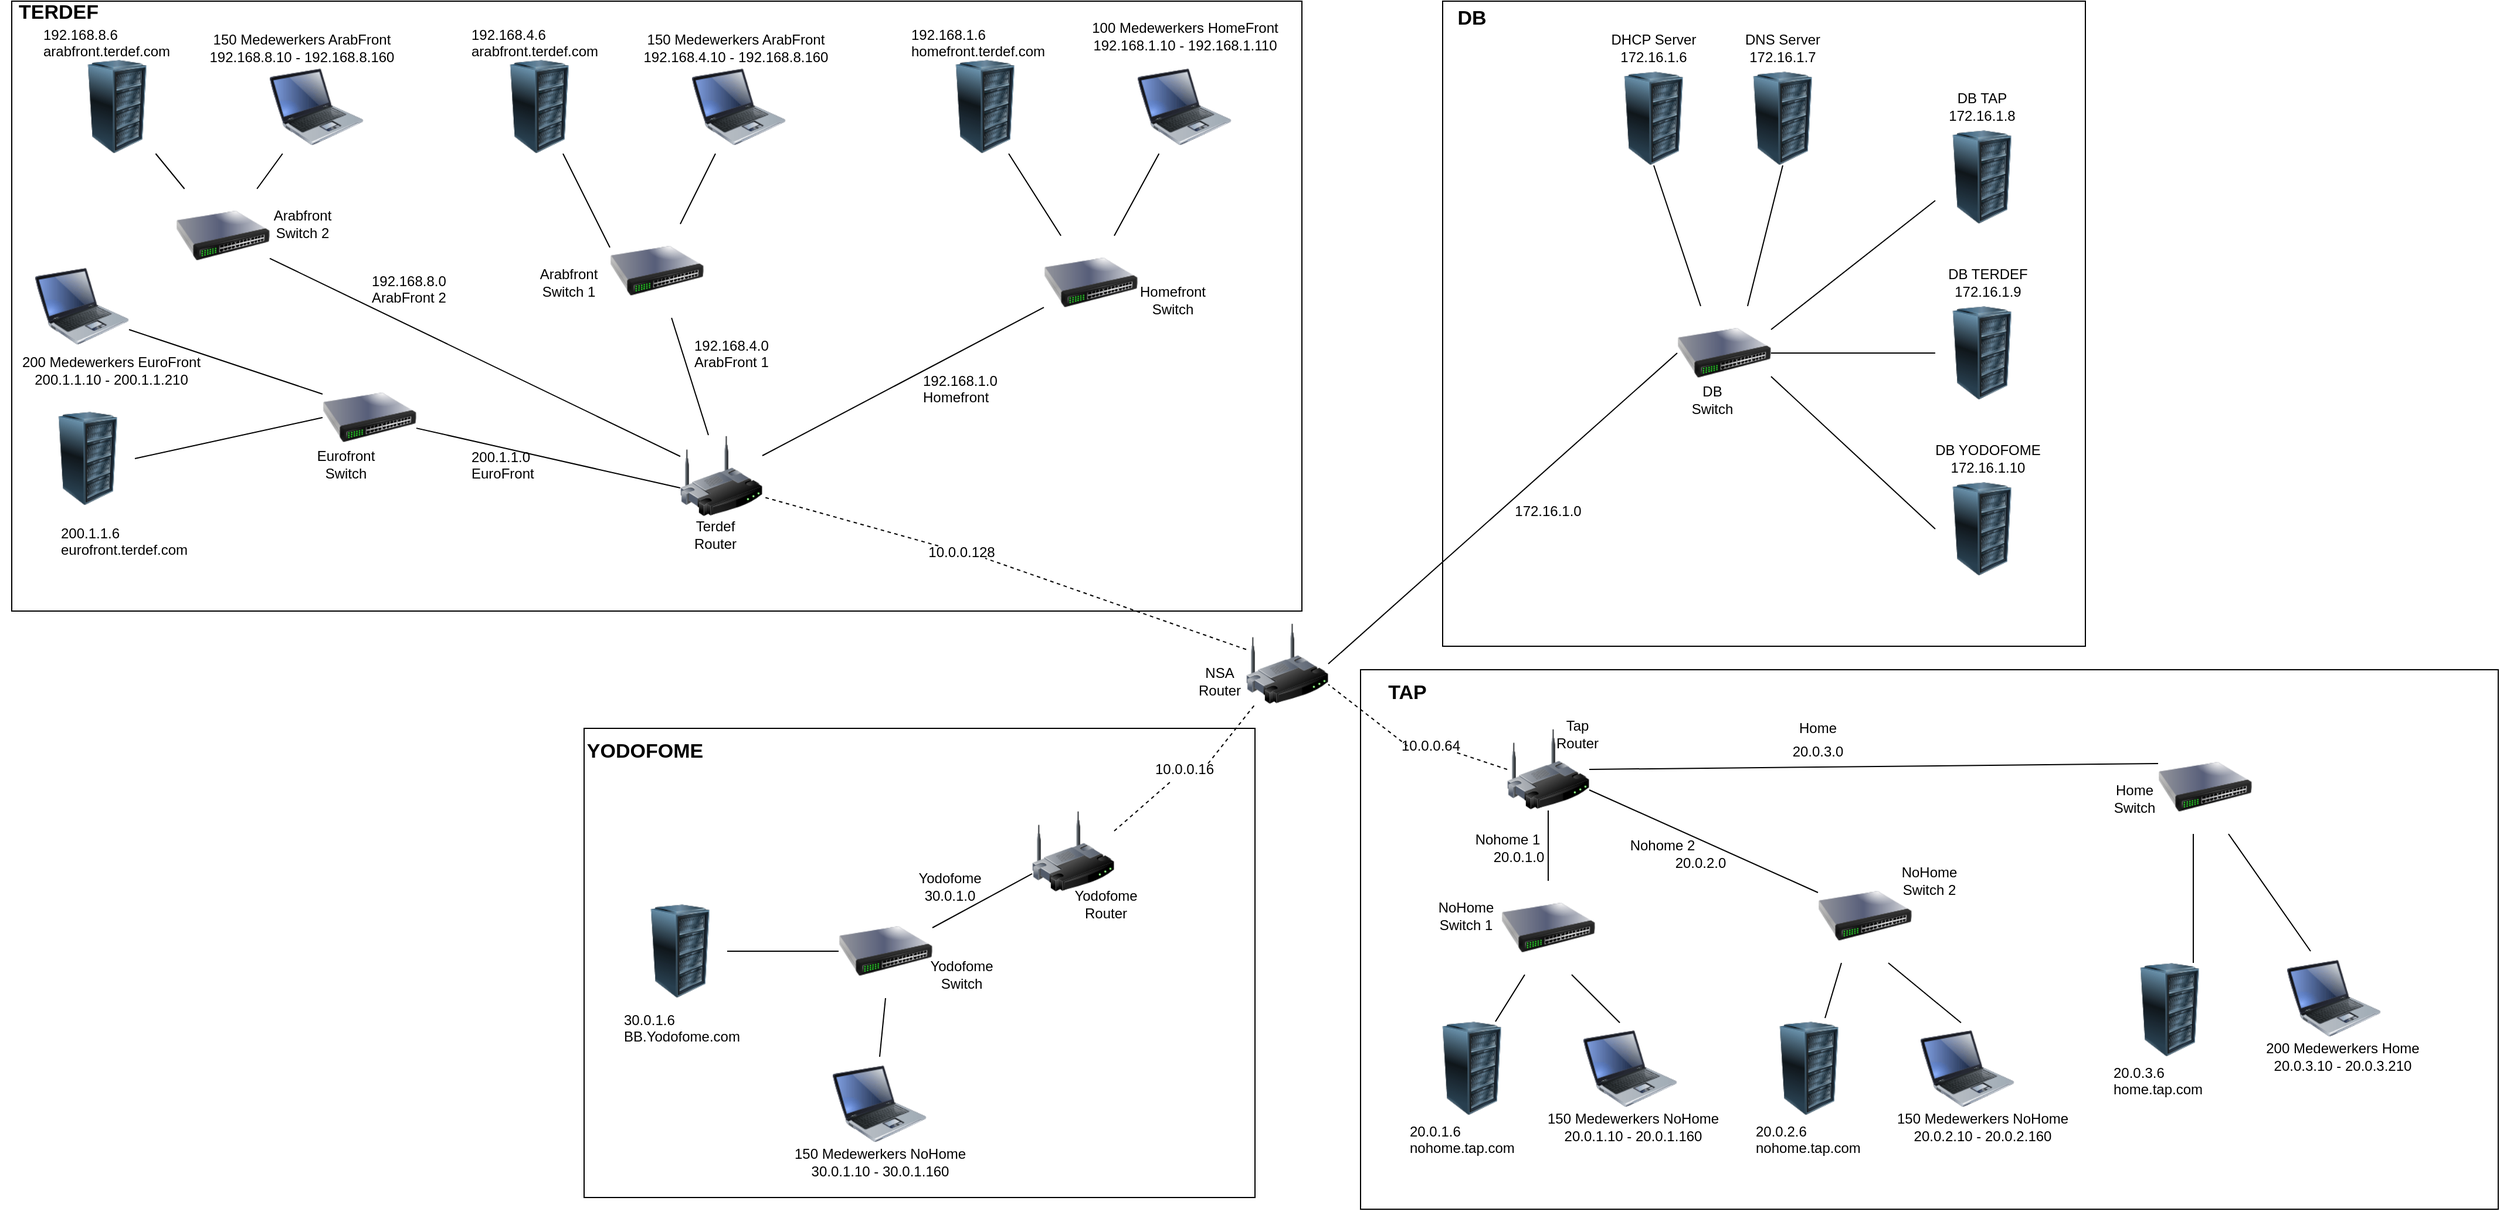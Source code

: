 <mxfile version="10.7.7" type="device"><diagram id="LRgPq97pPEjS-pDG76Bw" name="Page-1"><mxGraphModel dx="2034" dy="1107" grid="1" gridSize="10" guides="1" tooltips="1" connect="1" arrows="1" fold="1" page="1" pageScale="1" pageWidth="2336" pageHeight="1654" math="0" shadow="0"><root><mxCell id="0"/><mxCell id="1" parent="0"/><mxCell id="OCE3plP677jifyQxpbsI-122" value="" style="rounded=0;whiteSpace=wrap;html=1;" vertex="1" parent="1"><mxGeometry x="1230" y="20" width="548" height="550" as="geometry"/></mxCell><mxCell id="OCE3plP677jifyQxpbsI-121" value="" style="rounded=0;whiteSpace=wrap;html=1;" vertex="1" parent="1"><mxGeometry x="1160" y="590" width="970" height="460" as="geometry"/></mxCell><mxCell id="OCE3plP677jifyQxpbsI-120" value="" style="rounded=0;whiteSpace=wrap;html=1;" vertex="1" parent="1"><mxGeometry x="498" y="640" width="572" height="400" as="geometry"/></mxCell><mxCell id="OCE3plP677jifyQxpbsI-119" value="" style="rounded=0;whiteSpace=wrap;html=1;" vertex="1" parent="1"><mxGeometry x="10" y="20" width="1100" height="520" as="geometry"/></mxCell><mxCell id="OCE3plP677jifyQxpbsI-2" value="" style="image;html=1;labelBackgroundColor=#ffffff;image=img/lib/clip_art/networking/Wireless_Router_128x128.png" vertex="1" parent="1"><mxGeometry x="580" y="390" width="70" height="70" as="geometry"/></mxCell><mxCell id="OCE3plP677jifyQxpbsI-3" value="" style="image;html=1;labelBackgroundColor=#ffffff;image=img/lib/clip_art/computers/Server_Rack_128x128.png" vertex="1" parent="1"><mxGeometry x="60" y="70" width="80" height="80" as="geometry"/></mxCell><mxCell id="OCE3plP677jifyQxpbsI-4" value="" style="image;html=1;labelBackgroundColor=#ffffff;image=img/lib/clip_art/networking/Switch_128x128.png" vertex="1" parent="1"><mxGeometry x="150" y="180" width="80" height="80" as="geometry"/></mxCell><mxCell id="OCE3plP677jifyQxpbsI-5" value="" style="image;html=1;labelBackgroundColor=#ffffff;image=img/lib/clip_art/computers/Laptop_128x128.png" vertex="1" parent="1"><mxGeometry x="230" y="70" width="80" height="80" as="geometry"/></mxCell><mxCell id="OCE3plP677jifyQxpbsI-6" value="" style="image;html=1;labelBackgroundColor=#ffffff;image=img/lib/clip_art/computers/Server_Rack_128x128.png" vertex="1" parent="1"><mxGeometry x="420" y="70" width="80" height="80" as="geometry"/></mxCell><mxCell id="OCE3plP677jifyQxpbsI-7" value="" style="image;html=1;labelBackgroundColor=#ffffff;image=img/lib/clip_art/networking/Switch_128x128.png" vertex="1" parent="1"><mxGeometry x="520" y="210" width="80" height="80" as="geometry"/></mxCell><mxCell id="OCE3plP677jifyQxpbsI-8" value="" style="image;html=1;labelBackgroundColor=#ffffff;image=img/lib/clip_art/computers/Laptop_128x128.png" vertex="1" parent="1"><mxGeometry x="590" y="70" width="80" height="80" as="geometry"/></mxCell><mxCell id="OCE3plP677jifyQxpbsI-9" value="" style="image;html=1;labelBackgroundColor=#ffffff;image=img/lib/clip_art/computers/Server_Rack_128x128.png" vertex="1" parent="1"><mxGeometry x="800" y="70" width="80" height="80" as="geometry"/></mxCell><mxCell id="OCE3plP677jifyQxpbsI-10" value="" style="image;html=1;labelBackgroundColor=#ffffff;image=img/lib/clip_art/networking/Switch_128x128.png" vertex="1" parent="1"><mxGeometry x="890" y="220" width="80" height="80" as="geometry"/></mxCell><mxCell id="OCE3plP677jifyQxpbsI-11" value="" style="image;html=1;labelBackgroundColor=#ffffff;image=img/lib/clip_art/computers/Laptop_128x128.png" vertex="1" parent="1"><mxGeometry x="970" y="70" width="80" height="80" as="geometry"/></mxCell><mxCell id="OCE3plP677jifyQxpbsI-12" value="" style="image;html=1;labelBackgroundColor=#ffffff;image=img/lib/clip_art/computers/Server_Rack_128x128.png" vertex="1" parent="1"><mxGeometry x="35" y="370" width="80" height="80" as="geometry"/></mxCell><mxCell id="OCE3plP677jifyQxpbsI-13" value="" style="image;html=1;labelBackgroundColor=#ffffff;image=img/lib/clip_art/networking/Switch_128x128.png" vertex="1" parent="1"><mxGeometry x="275" y="335" width="80" height="80" as="geometry"/></mxCell><mxCell id="OCE3plP677jifyQxpbsI-14" value="" style="image;html=1;labelBackgroundColor=#ffffff;image=img/lib/clip_art/computers/Laptop_128x128.png" vertex="1" parent="1"><mxGeometry x="30" y="240" width="80" height="80" as="geometry"/></mxCell><mxCell id="OCE3plP677jifyQxpbsI-15" value="" style="image;html=1;labelBackgroundColor=#ffffff;image=img/lib/clip_art/networking/Wireless_Router_128x128.png" vertex="1" parent="1"><mxGeometry x="1062.5" y="550" width="70" height="70" as="geometry"/></mxCell><mxCell id="OCE3plP677jifyQxpbsI-16" value="" style="endArrow=none;html=1;entryX=0;entryY=0.643;entryDx=0;entryDy=0;entryPerimeter=0;" edge="1" parent="1" source="OCE3plP677jifyQxpbsI-13" target="OCE3plP677jifyQxpbsI-2"><mxGeometry width="50" height="50" relative="1" as="geometry"><mxPoint x="370" y="540" as="sourcePoint"/><mxPoint x="420" y="490" as="targetPoint"/></mxGeometry></mxCell><mxCell id="OCE3plP677jifyQxpbsI-17" value="" style="endArrow=none;html=1;entryX=0;entryY=0.5;entryDx=0;entryDy=0;exitX=1;exitY=0.5;exitDx=0;exitDy=0;" edge="1" parent="1" source="OCE3plP677jifyQxpbsI-12" target="OCE3plP677jifyQxpbsI-13"><mxGeometry width="50" height="50" relative="1" as="geometry"><mxPoint x="30" y="720" as="sourcePoint"/><mxPoint x="80" y="670" as="targetPoint"/></mxGeometry></mxCell><mxCell id="OCE3plP677jifyQxpbsI-18" value="" style="endArrow=none;html=1;entryX=0;entryY=0.25;entryDx=0;entryDy=0;exitX=1;exitY=0.75;exitDx=0;exitDy=0;" edge="1" parent="1" source="OCE3plP677jifyQxpbsI-14" target="OCE3plP677jifyQxpbsI-13"><mxGeometry width="50" height="50" relative="1" as="geometry"><mxPoint x="30" y="720" as="sourcePoint"/><mxPoint x="80" y="670" as="targetPoint"/></mxGeometry></mxCell><mxCell id="OCE3plP677jifyQxpbsI-19" value="" style="endArrow=none;html=1;" edge="1" parent="1" source="OCE3plP677jifyQxpbsI-2" target="OCE3plP677jifyQxpbsI-4"><mxGeometry width="50" height="50" relative="1" as="geometry"><mxPoint x="210" y="410" as="sourcePoint"/><mxPoint x="260" y="360" as="targetPoint"/></mxGeometry></mxCell><mxCell id="OCE3plP677jifyQxpbsI-21" value="" style="endArrow=none;html=1;" edge="1" parent="1" source="OCE3plP677jifyQxpbsI-2" target="OCE3plP677jifyQxpbsI-7"><mxGeometry width="50" height="50" relative="1" as="geometry"><mxPoint x="650" y="380" as="sourcePoint"/><mxPoint x="700" y="330" as="targetPoint"/></mxGeometry></mxCell><mxCell id="OCE3plP677jifyQxpbsI-22" value="" style="endArrow=none;html=1;exitX=1;exitY=0.25;exitDx=0;exitDy=0;" edge="1" parent="1" source="OCE3plP677jifyQxpbsI-2" target="OCE3plP677jifyQxpbsI-10"><mxGeometry width="50" height="50" relative="1" as="geometry"><mxPoint x="760" y="410" as="sourcePoint"/><mxPoint x="810" y="360" as="targetPoint"/></mxGeometry></mxCell><mxCell id="OCE3plP677jifyQxpbsI-23" value="" style="endArrow=none;html=1;" edge="1" parent="1" source="OCE3plP677jifyQxpbsI-4" target="OCE3plP677jifyQxpbsI-5"><mxGeometry width="50" height="50" relative="1" as="geometry"><mxPoint x="190" y="250" as="sourcePoint"/><mxPoint x="240" y="200" as="targetPoint"/></mxGeometry></mxCell><mxCell id="OCE3plP677jifyQxpbsI-24" value="" style="endArrow=none;html=1;" edge="1" parent="1" source="OCE3plP677jifyQxpbsI-4" target="OCE3plP677jifyQxpbsI-3"><mxGeometry width="50" height="50" relative="1" as="geometry"><mxPoint x="109.833" y="230" as="sourcePoint"/><mxPoint x="147.167" y="160" as="targetPoint"/></mxGeometry></mxCell><mxCell id="OCE3plP677jifyQxpbsI-25" value="" style="endArrow=none;html=1;entryX=0.75;entryY=1;entryDx=0;entryDy=0;exitX=0;exitY=0.25;exitDx=0;exitDy=0;" edge="1" parent="1" source="OCE3plP677jifyQxpbsI-7" target="OCE3plP677jifyQxpbsI-6"><mxGeometry width="50" height="50" relative="1" as="geometry"><mxPoint x="176" y="230" as="sourcePoint"/><mxPoint x="134" y="160" as="targetPoint"/></mxGeometry></mxCell><mxCell id="OCE3plP677jifyQxpbsI-26" value="" style="endArrow=none;html=1;" edge="1" parent="1" source="OCE3plP677jifyQxpbsI-7" target="OCE3plP677jifyQxpbsI-8"><mxGeometry width="50" height="50" relative="1" as="geometry"><mxPoint x="605" y="220" as="sourcePoint"/><mxPoint x="655" y="170" as="targetPoint"/></mxGeometry></mxCell><mxCell id="OCE3plP677jifyQxpbsI-27" value="" style="endArrow=none;html=1;entryX=0.75;entryY=1;entryDx=0;entryDy=0;" edge="1" parent="1" source="OCE3plP677jifyQxpbsI-10" target="OCE3plP677jifyQxpbsI-9"><mxGeometry width="50" height="50" relative="1" as="geometry"><mxPoint x="890" y="230" as="sourcePoint"/><mxPoint x="850" y="150" as="targetPoint"/></mxGeometry></mxCell><mxCell id="OCE3plP677jifyQxpbsI-28" value="" style="endArrow=none;html=1;exitX=0.75;exitY=0;exitDx=0;exitDy=0;" edge="1" parent="1" source="OCE3plP677jifyQxpbsI-10" target="OCE3plP677jifyQxpbsI-11"><mxGeometry width="50" height="50" relative="1" as="geometry"><mxPoint x="914.545" y="230" as="sourcePoint"/><mxPoint x="870" y="160" as="targetPoint"/></mxGeometry></mxCell><mxCell id="OCE3plP677jifyQxpbsI-29" value="" style="endArrow=none;dashed=1;html=1;entryX=1;entryY=0.75;entryDx=0;entryDy=0;" edge="1" parent="1" source="OCE3plP677jifyQxpbsI-73" target="OCE3plP677jifyQxpbsI-2"><mxGeometry width="50" height="50" relative="1" as="geometry"><mxPoint x="810" y="560" as="sourcePoint"/><mxPoint x="860" y="510" as="targetPoint"/></mxGeometry></mxCell><mxCell id="OCE3plP677jifyQxpbsI-30" value="" style="image;html=1;labelBackgroundColor=#ffffff;image=img/lib/clip_art/networking/Switch_128x128.png" vertex="1" parent="1"><mxGeometry x="1430" y="280" width="80" height="80" as="geometry"/></mxCell><mxCell id="OCE3plP677jifyQxpbsI-31" value="" style="image;html=1;labelBackgroundColor=#ffffff;image=img/lib/clip_art/computers/Server_Rack_128x128.png" vertex="1" parent="1"><mxGeometry x="1370" y="80" width="80" height="80" as="geometry"/></mxCell><mxCell id="OCE3plP677jifyQxpbsI-32" value="" style="image;html=1;labelBackgroundColor=#ffffff;image=img/lib/clip_art/computers/Server_Rack_128x128.png" vertex="1" parent="1"><mxGeometry x="1480" y="80" width="80" height="80" as="geometry"/></mxCell><mxCell id="OCE3plP677jifyQxpbsI-33" value="" style="image;html=1;labelBackgroundColor=#ffffff;image=img/lib/clip_art/computers/Server_Rack_128x128.png" vertex="1" parent="1"><mxGeometry x="1650" y="130" width="80" height="80" as="geometry"/></mxCell><mxCell id="OCE3plP677jifyQxpbsI-34" value="" style="image;html=1;labelBackgroundColor=#ffffff;image=img/lib/clip_art/computers/Server_Rack_128x128.png" vertex="1" parent="1"><mxGeometry x="1650" y="280" width="80" height="80" as="geometry"/></mxCell><mxCell id="OCE3plP677jifyQxpbsI-35" value="" style="image;html=1;labelBackgroundColor=#ffffff;image=img/lib/clip_art/computers/Server_Rack_128x128.png" vertex="1" parent="1"><mxGeometry x="1650" y="430" width="80" height="80" as="geometry"/></mxCell><mxCell id="OCE3plP677jifyQxpbsI-36" value="" style="image;html=1;labelBackgroundColor=#ffffff;image=img/lib/clip_art/networking/Wireless_Router_128x128.png" vertex="1" parent="1"><mxGeometry x="880" y="710" width="70" height="70" as="geometry"/></mxCell><mxCell id="OCE3plP677jifyQxpbsI-37" value="" style="image;html=1;labelBackgroundColor=#ffffff;image=img/lib/clip_art/networking/Wireless_Router_128x128.png" vertex="1" parent="1"><mxGeometry x="1285" y="640" width="70" height="70" as="geometry"/></mxCell><mxCell id="OCE3plP677jifyQxpbsI-38" value="" style="image;html=1;labelBackgroundColor=#ffffff;image=img/lib/clip_art/networking/Switch_128x128.png" vertex="1" parent="1"><mxGeometry x="1280" y="770" width="80" height="80" as="geometry"/></mxCell><mxCell id="OCE3plP677jifyQxpbsI-39" value="" style="image;html=1;labelBackgroundColor=#ffffff;image=img/lib/clip_art/networking/Switch_128x128.png" vertex="1" parent="1"><mxGeometry x="1550" y="760" width="80" height="80" as="geometry"/></mxCell><mxCell id="OCE3plP677jifyQxpbsI-40" value="" style="image;html=1;labelBackgroundColor=#ffffff;image=img/lib/clip_art/networking/Switch_128x128.png" vertex="1" parent="1"><mxGeometry x="1840" y="650" width="80" height="80" as="geometry"/></mxCell><mxCell id="OCE3plP677jifyQxpbsI-41" value="" style="image;html=1;labelBackgroundColor=#ffffff;image=img/lib/clip_art/computers/Server_Rack_128x128.png" vertex="1" parent="1"><mxGeometry x="1215" y="890" width="80" height="80" as="geometry"/></mxCell><mxCell id="OCE3plP677jifyQxpbsI-42" value="" style="image;html=1;labelBackgroundColor=#ffffff;image=img/lib/clip_art/computers/Laptop_128x128.png" vertex="1" parent="1"><mxGeometry x="1350" y="890" width="80" height="80" as="geometry"/></mxCell><mxCell id="OCE3plP677jifyQxpbsI-43" value="" style="image;html=1;labelBackgroundColor=#ffffff;image=img/lib/clip_art/computers/Server_Rack_128x128.png" vertex="1" parent="1"><mxGeometry x="1502.5" y="890" width="80" height="80" as="geometry"/></mxCell><mxCell id="OCE3plP677jifyQxpbsI-44" value="" style="image;html=1;labelBackgroundColor=#ffffff;image=img/lib/clip_art/computers/Laptop_128x128.png" vertex="1" parent="1"><mxGeometry x="1637.5" y="890" width="80" height="80" as="geometry"/></mxCell><mxCell id="OCE3plP677jifyQxpbsI-45" value="" style="image;html=1;labelBackgroundColor=#ffffff;image=img/lib/clip_art/computers/Server_Rack_128x128.png" vertex="1" parent="1"><mxGeometry x="1810" y="840" width="80" height="80" as="geometry"/></mxCell><mxCell id="OCE3plP677jifyQxpbsI-46" value="" style="image;html=1;labelBackgroundColor=#ffffff;image=img/lib/clip_art/computers/Laptop_128x128.png" vertex="1" parent="1"><mxGeometry x="1950" y="830" width="80" height="80" as="geometry"/></mxCell><mxCell id="OCE3plP677jifyQxpbsI-47" value="" style="image;html=1;labelBackgroundColor=#ffffff;image=img/lib/clip_art/networking/Switch_128x128.png" vertex="1" parent="1"><mxGeometry x="715" y="790" width="80" height="80" as="geometry"/></mxCell><mxCell id="OCE3plP677jifyQxpbsI-48" value="" style="image;html=1;labelBackgroundColor=#ffffff;image=img/lib/clip_art/computers/Server_Rack_128x128.png" vertex="1" parent="1"><mxGeometry x="540" y="790" width="80" height="80" as="geometry"/></mxCell><mxCell id="OCE3plP677jifyQxpbsI-49" value="" style="image;html=1;labelBackgroundColor=#ffffff;image=img/lib/clip_art/computers/Laptop_128x128.png" vertex="1" parent="1"><mxGeometry x="710" y="920" width="80" height="80" as="geometry"/></mxCell><mxCell id="OCE3plP677jifyQxpbsI-50" value="" style="endArrow=none;dashed=1;html=1;exitX=1;exitY=0.25;exitDx=0;exitDy=0;" edge="1" parent="1" source="OCE3plP677jifyQxpbsI-71" target="OCE3plP677jifyQxpbsI-15"><mxGeometry width="50" height="50" relative="1" as="geometry"><mxPoint x="980" y="730" as="sourcePoint"/><mxPoint x="1030" y="680" as="targetPoint"/></mxGeometry></mxCell><mxCell id="OCE3plP677jifyQxpbsI-51" value="" style="endArrow=none;dashed=1;html=1;entryX=1;entryY=0.75;entryDx=0;entryDy=0;exitX=0;exitY=0.5;exitDx=0;exitDy=0;" edge="1" parent="1" source="OCE3plP677jifyQxpbsI-75" target="OCE3plP677jifyQxpbsI-15"><mxGeometry width="50" height="50" relative="1" as="geometry"><mxPoint x="1180" y="660" as="sourcePoint"/><mxPoint x="1230" y="610" as="targetPoint"/></mxGeometry></mxCell><mxCell id="OCE3plP677jifyQxpbsI-52" value="" style="endArrow=none;html=1;entryX=0;entryY=0.5;entryDx=0;entryDy=0;exitX=1;exitY=0.5;exitDx=0;exitDy=0;" edge="1" parent="1" source="OCE3plP677jifyQxpbsI-15" target="OCE3plP677jifyQxpbsI-30"><mxGeometry width="50" height="50" relative="1" as="geometry"><mxPoint x="1200" y="550" as="sourcePoint"/><mxPoint x="1250" y="500" as="targetPoint"/></mxGeometry></mxCell><mxCell id="OCE3plP677jifyQxpbsI-53" value="" style="endArrow=none;html=1;entryX=0;entryY=0.5;entryDx=0;entryDy=0;exitX=1;exitY=0.5;exitDx=0;exitDy=0;" edge="1" parent="1" source="OCE3plP677jifyQxpbsI-48" target="OCE3plP677jifyQxpbsI-47"><mxGeometry width="50" height="50" relative="1" as="geometry"><mxPoint x="630" y="850" as="sourcePoint"/><mxPoint x="680" y="800" as="targetPoint"/></mxGeometry></mxCell><mxCell id="OCE3plP677jifyQxpbsI-54" value="" style="endArrow=none;html=1;entryX=0.5;entryY=1;entryDx=0;entryDy=0;exitX=0.5;exitY=0;exitDx=0;exitDy=0;" edge="1" parent="1" source="OCE3plP677jifyQxpbsI-49" target="OCE3plP677jifyQxpbsI-47"><mxGeometry width="50" height="50" relative="1" as="geometry"><mxPoint x="740" y="920" as="sourcePoint"/><mxPoint x="790" y="870" as="targetPoint"/></mxGeometry></mxCell><mxCell id="OCE3plP677jifyQxpbsI-55" value="" style="endArrow=none;html=1;exitX=1;exitY=0.25;exitDx=0;exitDy=0;" edge="1" parent="1" source="OCE3plP677jifyQxpbsI-47" target="OCE3plP677jifyQxpbsI-36"><mxGeometry width="50" height="50" relative="1" as="geometry"><mxPoint x="810" y="830" as="sourcePoint"/><mxPoint x="860" y="780" as="targetPoint"/></mxGeometry></mxCell><mxCell id="OCE3plP677jifyQxpbsI-56" value="" style="endArrow=none;html=1;entryX=0.5;entryY=1;entryDx=0;entryDy=0;" edge="1" parent="1" source="OCE3plP677jifyQxpbsI-38" target="OCE3plP677jifyQxpbsI-37"><mxGeometry width="50" height="50" relative="1" as="geometry"><mxPoint x="1340" y="780" as="sourcePoint"/><mxPoint x="1390" y="730" as="targetPoint"/></mxGeometry></mxCell><mxCell id="OCE3plP677jifyQxpbsI-57" value="" style="endArrow=none;html=1;entryX=0.25;entryY=1;entryDx=0;entryDy=0;exitX=0.75;exitY=0;exitDx=0;exitDy=0;" edge="1" parent="1" source="OCE3plP677jifyQxpbsI-41" target="OCE3plP677jifyQxpbsI-38"><mxGeometry width="50" height="50" relative="1" as="geometry"><mxPoint x="1210" y="880" as="sourcePoint"/><mxPoint x="1260" y="830" as="targetPoint"/></mxGeometry></mxCell><mxCell id="OCE3plP677jifyQxpbsI-58" value="" style="endArrow=none;html=1;entryX=0.75;entryY=1;entryDx=0;entryDy=0;exitX=0.388;exitY=0.013;exitDx=0;exitDy=0;exitPerimeter=0;" edge="1" parent="1" source="OCE3plP677jifyQxpbsI-42" target="OCE3plP677jifyQxpbsI-38"><mxGeometry width="50" height="50" relative="1" as="geometry"><mxPoint x="1410" y="900" as="sourcePoint"/><mxPoint x="1460" y="850" as="targetPoint"/></mxGeometry></mxCell><mxCell id="OCE3plP677jifyQxpbsI-59" value="" style="endArrow=none;html=1;entryX=0.25;entryY=1;entryDx=0;entryDy=0;exitX=0.669;exitY=-0.037;exitDx=0;exitDy=0;exitPerimeter=0;" edge="1" parent="1" source="OCE3plP677jifyQxpbsI-43" target="OCE3plP677jifyQxpbsI-39"><mxGeometry width="50" height="50" relative="1" as="geometry"><mxPoint x="1510" y="880" as="sourcePoint"/><mxPoint x="1560" y="830" as="targetPoint"/></mxGeometry></mxCell><mxCell id="OCE3plP677jifyQxpbsI-60" value="" style="endArrow=none;html=1;entryX=0.75;entryY=1;entryDx=0;entryDy=0;exitX=0.431;exitY=0.013;exitDx=0;exitDy=0;exitPerimeter=0;" edge="1" parent="1" source="OCE3plP677jifyQxpbsI-44" target="OCE3plP677jifyQxpbsI-39"><mxGeometry width="50" height="50" relative="1" as="geometry"><mxPoint x="1690" y="890" as="sourcePoint"/><mxPoint x="1740" y="840" as="targetPoint"/></mxGeometry></mxCell><mxCell id="OCE3plP677jifyQxpbsI-61" value="" style="endArrow=none;html=1;entryX=0.375;entryY=1;entryDx=0;entryDy=0;entryPerimeter=0;exitX=0.75;exitY=0;exitDx=0;exitDy=0;" edge="1" parent="1" source="OCE3plP677jifyQxpbsI-45" target="OCE3plP677jifyQxpbsI-40"><mxGeometry width="50" height="50" relative="1" as="geometry"><mxPoint x="1820" y="900" as="sourcePoint"/><mxPoint x="1870" y="850" as="targetPoint"/></mxGeometry></mxCell><mxCell id="OCE3plP677jifyQxpbsI-62" value="" style="endArrow=none;html=1;entryX=0.75;entryY=1;entryDx=0;entryDy=0;exitX=0.25;exitY=0;exitDx=0;exitDy=0;" edge="1" parent="1" source="OCE3plP677jifyQxpbsI-46" target="OCE3plP677jifyQxpbsI-40"><mxGeometry width="50" height="50" relative="1" as="geometry"><mxPoint x="1990" y="880" as="sourcePoint"/><mxPoint x="2040" y="830" as="targetPoint"/></mxGeometry></mxCell><mxCell id="OCE3plP677jifyQxpbsI-63" value="" style="endArrow=none;html=1;exitX=0;exitY=0.25;exitDx=0;exitDy=0;entryX=1;entryY=0.75;entryDx=0;entryDy=0;" edge="1" parent="1" source="OCE3plP677jifyQxpbsI-39" target="OCE3plP677jifyQxpbsI-37"><mxGeometry width="50" height="50" relative="1" as="geometry"><mxPoint x="1570" y="750" as="sourcePoint"/><mxPoint x="1620" y="700" as="targetPoint"/></mxGeometry></mxCell><mxCell id="OCE3plP677jifyQxpbsI-64" value="" style="endArrow=none;html=1;exitX=1;exitY=0.5;exitDx=0;exitDy=0;entryX=0;entryY=0.25;entryDx=0;entryDy=0;" edge="1" parent="1" source="OCE3plP677jifyQxpbsI-37" target="OCE3plP677jifyQxpbsI-40"><mxGeometry width="50" height="50" relative="1" as="geometry"><mxPoint x="1610" y="720" as="sourcePoint"/><mxPoint x="1660" y="670" as="targetPoint"/></mxGeometry></mxCell><mxCell id="OCE3plP677jifyQxpbsI-66" value="" style="endArrow=none;html=1;entryX=0.5;entryY=1;entryDx=0;entryDy=0;exitX=0.25;exitY=0;exitDx=0;exitDy=0;" edge="1" parent="1" source="OCE3plP677jifyQxpbsI-30" target="OCE3plP677jifyQxpbsI-31"><mxGeometry width="50" height="50" relative="1" as="geometry"><mxPoint x="1410" y="260" as="sourcePoint"/><mxPoint x="1460" y="210" as="targetPoint"/></mxGeometry></mxCell><mxCell id="OCE3plP677jifyQxpbsI-67" value="" style="endArrow=none;html=1;entryX=0.5;entryY=1;entryDx=0;entryDy=0;exitX=0.75;exitY=0;exitDx=0;exitDy=0;" edge="1" parent="1" source="OCE3plP677jifyQxpbsI-30" target="OCE3plP677jifyQxpbsI-32"><mxGeometry width="50" height="50" relative="1" as="geometry"><mxPoint x="1480" y="270" as="sourcePoint"/><mxPoint x="1530" y="220" as="targetPoint"/></mxGeometry></mxCell><mxCell id="OCE3plP677jifyQxpbsI-68" value="" style="endArrow=none;html=1;entryX=0;entryY=0.75;entryDx=0;entryDy=0;exitX=1;exitY=0.25;exitDx=0;exitDy=0;" edge="1" parent="1" source="OCE3plP677jifyQxpbsI-30" target="OCE3plP677jifyQxpbsI-33"><mxGeometry width="50" height="50" relative="1" as="geometry"><mxPoint x="1540" y="410" as="sourcePoint"/><mxPoint x="1590" y="360" as="targetPoint"/></mxGeometry></mxCell><mxCell id="OCE3plP677jifyQxpbsI-69" value="" style="endArrow=none;html=1;entryX=0;entryY=0.5;entryDx=0;entryDy=0;exitX=1;exitY=0.5;exitDx=0;exitDy=0;" edge="1" parent="1" source="OCE3plP677jifyQxpbsI-30" target="OCE3plP677jifyQxpbsI-34"><mxGeometry width="50" height="50" relative="1" as="geometry"><mxPoint x="1580" y="370" as="sourcePoint"/><mxPoint x="1630" y="320" as="targetPoint"/></mxGeometry></mxCell><mxCell id="OCE3plP677jifyQxpbsI-70" value="" style="endArrow=none;html=1;entryX=1;entryY=0.75;entryDx=0;entryDy=0;exitX=0;exitY=0.5;exitDx=0;exitDy=0;" edge="1" parent="1" source="OCE3plP677jifyQxpbsI-35" target="OCE3plP677jifyQxpbsI-30"><mxGeometry width="50" height="50" relative="1" as="geometry"><mxPoint x="1560" y="440" as="sourcePoint"/><mxPoint x="1610" y="390" as="targetPoint"/></mxGeometry></mxCell><mxCell id="OCE3plP677jifyQxpbsI-71" value="10.0.0.16" style="text;html=1;strokeColor=none;fillColor=none;align=center;verticalAlign=middle;whiteSpace=wrap;rounded=0;" vertex="1" parent="1"><mxGeometry x="990" y="665" width="40" height="20" as="geometry"/></mxCell><mxCell id="OCE3plP677jifyQxpbsI-72" value="" style="endArrow=none;dashed=1;html=1;exitX=1;exitY=0.25;exitDx=0;exitDy=0;" edge="1" parent="1" source="OCE3plP677jifyQxpbsI-36" target="OCE3plP677jifyQxpbsI-71"><mxGeometry width="50" height="50" relative="1" as="geometry"><mxPoint x="950" y="728" as="sourcePoint"/><mxPoint x="1085" y="614.441" as="targetPoint"/></mxGeometry></mxCell><mxCell id="OCE3plP677jifyQxpbsI-73" value="10.0.0.128" style="text;html=1;strokeColor=none;fillColor=none;align=center;verticalAlign=middle;whiteSpace=wrap;rounded=0;" vertex="1" parent="1"><mxGeometry x="800" y="480" width="40" height="20" as="geometry"/></mxCell><mxCell id="OCE3plP677jifyQxpbsI-74" value="" style="endArrow=none;dashed=1;html=1;entryX=1;entryY=0.75;entryDx=0;entryDy=0;" edge="1" parent="1" source="OCE3plP677jifyQxpbsI-15" target="OCE3plP677jifyQxpbsI-73"><mxGeometry width="50" height="50" relative="1" as="geometry"><mxPoint x="1085" y="574.426" as="sourcePoint"/><mxPoint x="650" y="443" as="targetPoint"/></mxGeometry></mxCell><mxCell id="OCE3plP677jifyQxpbsI-75" value="10.0.0.64" style="text;html=1;strokeColor=none;fillColor=none;align=center;verticalAlign=middle;whiteSpace=wrap;rounded=0;" vertex="1" parent="1"><mxGeometry x="1200" y="645" width="40" height="20" as="geometry"/></mxCell><mxCell id="OCE3plP677jifyQxpbsI-76" value="" style="endArrow=none;dashed=1;html=1;entryX=1;entryY=0.75;entryDx=0;entryDy=0;exitX=0;exitY=0.5;exitDx=0;exitDy=0;" edge="1" parent="1" source="OCE3plP677jifyQxpbsI-37" target="OCE3plP677jifyQxpbsI-75"><mxGeometry width="50" height="50" relative="1" as="geometry"><mxPoint x="1285" y="675" as="sourcePoint"/><mxPoint x="1155" y="603" as="targetPoint"/></mxGeometry></mxCell><mxCell id="OCE3plP677jifyQxpbsI-77" value="172.16.1.0" style="text;html=1;strokeColor=none;fillColor=none;align=center;verticalAlign=middle;whiteSpace=wrap;rounded=0;" vertex="1" parent="1"><mxGeometry x="1300" y="445" width="40" height="20" as="geometry"/></mxCell><mxCell id="OCE3plP677jifyQxpbsI-78" value="DHCP Server&lt;br&gt;172.16.1.6" style="text;html=1;strokeColor=none;fillColor=none;align=center;verticalAlign=middle;whiteSpace=wrap;rounded=0;" vertex="1" parent="1"><mxGeometry x="1365" y="50" width="90" height="20" as="geometry"/></mxCell><mxCell id="OCE3plP677jifyQxpbsI-80" value="DNS Server&lt;br&gt;172.16.1.7" style="text;html=1;strokeColor=none;fillColor=none;align=center;verticalAlign=middle;whiteSpace=wrap;rounded=0;" vertex="1" parent="1"><mxGeometry x="1475" y="50" width="90" height="20" as="geometry"/></mxCell><mxCell id="OCE3plP677jifyQxpbsI-81" value="DB TAP&lt;br&gt;172.16.1.8" style="text;html=1;strokeColor=none;fillColor=none;align=center;verticalAlign=middle;whiteSpace=wrap;rounded=0;" vertex="1" parent="1"><mxGeometry x="1645" y="100" width="90" height="20" as="geometry"/></mxCell><mxCell id="OCE3plP677jifyQxpbsI-82" value="DB TERDEF&lt;br&gt;172.16.1.9" style="text;html=1;strokeColor=none;fillColor=none;align=center;verticalAlign=middle;whiteSpace=wrap;rounded=0;" vertex="1" parent="1"><mxGeometry x="1650" y="250" width="90" height="20" as="geometry"/></mxCell><mxCell id="OCE3plP677jifyQxpbsI-84" value="DB YODOFOME&lt;br&gt;172.16.1.10" style="text;html=1;strokeColor=none;fillColor=none;align=center;verticalAlign=middle;whiteSpace=wrap;rounded=0;" vertex="1" parent="1"><mxGeometry x="1640" y="400" width="110" height="20" as="geometry"/></mxCell><mxCell id="OCE3plP677jifyQxpbsI-86" value="20.0.1.0" style="text;html=1;strokeColor=none;fillColor=none;align=center;verticalAlign=middle;whiteSpace=wrap;rounded=0;" vertex="1" parent="1"><mxGeometry x="1275" y="740" width="40" height="20" as="geometry"/></mxCell><mxCell id="OCE3plP677jifyQxpbsI-87" value="20.0.2.0" style="text;html=1;strokeColor=none;fillColor=none;align=center;verticalAlign=middle;whiteSpace=wrap;rounded=0;" vertex="1" parent="1"><mxGeometry x="1430" y="745" width="40" height="20" as="geometry"/></mxCell><mxCell id="OCE3plP677jifyQxpbsI-89" value="20.0.3.0" style="text;html=1;strokeColor=none;fillColor=none;align=center;verticalAlign=middle;whiteSpace=wrap;rounded=0;" vertex="1" parent="1"><mxGeometry x="1530" y="650" width="40" height="20" as="geometry"/></mxCell><mxCell id="OCE3plP677jifyQxpbsI-90" value="Nohome 1" style="text;html=1;strokeColor=none;fillColor=none;align=center;verticalAlign=middle;whiteSpace=wrap;rounded=0;" vertex="1" parent="1"><mxGeometry x="1247.5" y="725" width="75" height="20" as="geometry"/></mxCell><mxCell id="OCE3plP677jifyQxpbsI-91" value="Nohome 2" style="text;html=1;strokeColor=none;fillColor=none;align=center;verticalAlign=middle;whiteSpace=wrap;rounded=0;" vertex="1" parent="1"><mxGeometry x="1380" y="730" width="75" height="20" as="geometry"/></mxCell><mxCell id="OCE3plP677jifyQxpbsI-92" value="Home" style="text;html=1;strokeColor=none;fillColor=none;align=center;verticalAlign=middle;whiteSpace=wrap;rounded=0;" vertex="1" parent="1"><mxGeometry x="1530" y="630" width="40" height="20" as="geometry"/></mxCell><mxCell id="OCE3plP677jifyQxpbsI-93" value="150 Medewerkers NoHome&lt;br&gt;20.0.1.10 - 20.0.1.160&lt;br&gt;" style="text;html=1;strokeColor=none;fillColor=none;align=center;verticalAlign=middle;whiteSpace=wrap;rounded=0;" vertex="1" parent="1"><mxGeometry x="1305" y="970" width="175" height="20" as="geometry"/></mxCell><mxCell id="OCE3plP677jifyQxpbsI-94" value="150 Medewerkers NoHome&lt;br&gt;20.0.2.10 - 20.0.2.160&lt;br&gt;" style="text;html=1;strokeColor=none;fillColor=none;align=center;verticalAlign=middle;whiteSpace=wrap;rounded=0;" vertex="1" parent="1"><mxGeometry x="1602.5" y="970" width="175" height="20" as="geometry"/></mxCell><mxCell id="OCE3plP677jifyQxpbsI-95" value="200 Medewerkers Home&lt;br&gt;20.0.3.10 - 20.0.3.210&lt;br&gt;" style="text;html=1;strokeColor=none;fillColor=none;align=center;verticalAlign=middle;whiteSpace=wrap;rounded=0;" vertex="1" parent="1"><mxGeometry x="1910" y="910" width="175" height="20" as="geometry"/></mxCell><mxCell id="OCE3plP677jifyQxpbsI-96" value="20.0.1.6&lt;br&gt;nohome.tap.com" style="text;html=1;" vertex="1" parent="1"><mxGeometry x="1200" y="970" width="110" height="30" as="geometry"/></mxCell><mxCell id="OCE3plP677jifyQxpbsI-97" value="20.0.2.6&lt;br&gt;nohome.tap.com" style="text;html=1;" vertex="1" parent="1"><mxGeometry x="1495" y="970" width="110" height="30" as="geometry"/></mxCell><mxCell id="OCE3plP677jifyQxpbsI-99" value="20.0.3.6&lt;br&gt;home.tap.com" style="text;html=1;" vertex="1" parent="1"><mxGeometry x="1800" y="920" width="110" height="30" as="geometry"/></mxCell><mxCell id="OCE3plP677jifyQxpbsI-100" value="Yodofome&lt;br&gt;30.0.1.0" style="text;html=1;strokeColor=none;fillColor=none;align=center;verticalAlign=middle;whiteSpace=wrap;rounded=0;" vertex="1" parent="1"><mxGeometry x="790" y="765" width="40" height="20" as="geometry"/></mxCell><mxCell id="OCE3plP677jifyQxpbsI-101" value="150 Medewerkers NoHome&lt;br&gt;30.0.1.10 - 30.0.1.160&lt;br&gt;" style="text;html=1;strokeColor=none;fillColor=none;align=center;verticalAlign=middle;whiteSpace=wrap;rounded=0;" vertex="1" parent="1"><mxGeometry x="662.5" y="1000" width="175" height="20" as="geometry"/></mxCell><mxCell id="OCE3plP677jifyQxpbsI-102" value="30.0.1.6&lt;br&gt;BB.Yodofome.com" style="text;html=1;" vertex="1" parent="1"><mxGeometry x="530" y="875" width="120" height="30" as="geometry"/></mxCell><mxCell id="OCE3plP677jifyQxpbsI-105" value="150 Medewerkers ArabFront&lt;br&gt;192.168.8.10 - 192.168.8.160&lt;br&gt;" style="text;html=1;strokeColor=none;fillColor=none;align=center;verticalAlign=middle;whiteSpace=wrap;rounded=0;" vertex="1" parent="1"><mxGeometry x="170" y="50" width="175" height="20" as="geometry"/></mxCell><mxCell id="OCE3plP677jifyQxpbsI-106" value="150 Medewerkers ArabFront&lt;br&gt;192.168.4.10 - 192.168.8.160&lt;br&gt;" style="text;html=1;strokeColor=none;fillColor=none;align=center;verticalAlign=middle;whiteSpace=wrap;rounded=0;" vertex="1" parent="1"><mxGeometry x="540" y="50" width="175" height="20" as="geometry"/></mxCell><mxCell id="OCE3plP677jifyQxpbsI-107" value="100 Medewerkers HomeFront&lt;br&gt;192.168.1.10 - 192.168.1.110&lt;br&gt;" style="text;html=1;strokeColor=none;fillColor=none;align=center;verticalAlign=middle;whiteSpace=wrap;rounded=0;" vertex="1" parent="1"><mxGeometry x="922.5" y="40" width="175" height="20" as="geometry"/></mxCell><mxCell id="OCE3plP677jifyQxpbsI-108" value="192.168.4.6&lt;br&gt;arabfront.terdef.com" style="text;html=1;" vertex="1" parent="1"><mxGeometry x="400" y="35" width="130" height="30" as="geometry"/></mxCell><mxCell id="OCE3plP677jifyQxpbsI-109" value="192.168.8.6&lt;br&gt;arabfront.terdef.com" style="text;html=1;" vertex="1" parent="1"><mxGeometry x="35" y="35" width="130" height="30" as="geometry"/></mxCell><mxCell id="OCE3plP677jifyQxpbsI-110" value="192.168.1.6&lt;br&gt;homefront.terdef.com" style="text;html=1;" vertex="1" parent="1"><mxGeometry x="775" y="35" width="130" height="30" as="geometry"/></mxCell><mxCell id="OCE3plP677jifyQxpbsI-111" value="192.168.1.0&lt;br&gt;Homefront&lt;br&gt;&lt;br&gt;" style="text;html=1;" vertex="1" parent="1"><mxGeometry x="785" y="330" width="90" height="30" as="geometry"/></mxCell><mxCell id="OCE3plP677jifyQxpbsI-112" value="192.168.4.0&lt;br&gt;ArabFront 1&lt;br&gt;&lt;br&gt;" style="text;html=1;" vertex="1" parent="1"><mxGeometry x="590" y="300" width="90" height="30" as="geometry"/></mxCell><mxCell id="OCE3plP677jifyQxpbsI-113" value="192.168.8.0&lt;br&gt;ArabFront 2&lt;br&gt;&lt;br&gt;" style="text;html=1;" vertex="1" parent="1"><mxGeometry x="315" y="245" width="90" height="30" as="geometry"/></mxCell><mxCell id="OCE3plP677jifyQxpbsI-114" value="200.1.1.0&lt;br&gt;EuroFront&lt;br&gt;" style="text;html=1;" vertex="1" parent="1"><mxGeometry x="400" y="395" width="80" height="30" as="geometry"/></mxCell><mxCell id="OCE3plP677jifyQxpbsI-116" value="200 Medewerkers EuroFront&lt;br&gt;200.1.1.10 - 200.1.1.210&lt;br&gt;" style="text;html=1;strokeColor=none;fillColor=none;align=center;verticalAlign=middle;whiteSpace=wrap;rounded=0;" vertex="1" parent="1"><mxGeometry y="325" width="190" height="20" as="geometry"/></mxCell><mxCell id="OCE3plP677jifyQxpbsI-117" value="200.1.1.6&lt;br&gt;eurofront.terdef.com&lt;br&gt;" style="text;html=1;" vertex="1" parent="1"><mxGeometry x="50" y="460" width="80" height="30" as="geometry"/></mxCell><mxCell id="OCE3plP677jifyQxpbsI-124" value="&lt;b&gt;&lt;font style=&quot;font-size: 17px&quot;&gt;TERDEF&lt;/font&gt;&lt;/b&gt;" style="text;html=1;strokeColor=none;fillColor=none;align=center;verticalAlign=middle;whiteSpace=wrap;rounded=0;strokeWidth=9;" vertex="1" parent="1"><mxGeometry x="30" y="20" width="40" height="20" as="geometry"/></mxCell><mxCell id="OCE3plP677jifyQxpbsI-125" value="&lt;b&gt;&lt;font style=&quot;font-size: 17px&quot;&gt;DB&lt;/font&gt;&lt;/b&gt;" style="text;html=1;strokeColor=none;fillColor=none;align=center;verticalAlign=middle;whiteSpace=wrap;rounded=0;strokeWidth=9;" vertex="1" parent="1"><mxGeometry x="1235" y="25" width="40" height="20" as="geometry"/></mxCell><mxCell id="OCE3plP677jifyQxpbsI-127" value="&lt;b&gt;&lt;font style=&quot;font-size: 17px&quot;&gt;TAP&lt;/font&gt;&lt;/b&gt;" style="text;html=1;strokeColor=none;fillColor=none;align=center;verticalAlign=middle;whiteSpace=wrap;rounded=0;strokeWidth=9;" vertex="1" parent="1"><mxGeometry x="1180" y="600" width="40" height="20" as="geometry"/></mxCell><mxCell id="OCE3plP677jifyQxpbsI-128" value="&lt;b&gt;&lt;font style=&quot;font-size: 17px&quot;&gt;YODOFOME&lt;/font&gt;&lt;/b&gt;" style="text;html=1;strokeColor=none;fillColor=none;align=center;verticalAlign=middle;whiteSpace=wrap;rounded=0;strokeWidth=9;" vertex="1" parent="1"><mxGeometry x="530" y="650" width="40" height="20" as="geometry"/></mxCell><mxCell id="OCE3plP677jifyQxpbsI-129" value="Yodofome&lt;br&gt;Router" style="text;html=1;strokeColor=none;fillColor=none;align=center;verticalAlign=middle;whiteSpace=wrap;rounded=0;" vertex="1" parent="1"><mxGeometry x="922.5" y="780" width="40" height="20" as="geometry"/></mxCell><mxCell id="OCE3plP677jifyQxpbsI-131" value="Tap&lt;br&gt;Router" style="text;html=1;strokeColor=none;fillColor=none;align=center;verticalAlign=middle;whiteSpace=wrap;rounded=0;" vertex="1" parent="1"><mxGeometry x="1325" y="635" width="40" height="20" as="geometry"/></mxCell><mxCell id="OCE3plP677jifyQxpbsI-132" value="Terdef&lt;br&gt;Router" style="text;html=1;strokeColor=none;fillColor=none;align=center;verticalAlign=middle;whiteSpace=wrap;rounded=0;" vertex="1" parent="1"><mxGeometry x="590" y="465" width="40" height="20" as="geometry"/></mxCell><mxCell id="OCE3plP677jifyQxpbsI-133" value="NSA&lt;br&gt;Router" style="text;html=1;strokeColor=none;fillColor=none;align=center;verticalAlign=middle;whiteSpace=wrap;rounded=0;" vertex="1" parent="1"><mxGeometry x="1020" y="590" width="40" height="20" as="geometry"/></mxCell><mxCell id="OCE3plP677jifyQxpbsI-134" value="Eurofront&lt;br&gt;Switch&lt;br&gt;" style="text;html=1;strokeColor=none;fillColor=none;align=center;verticalAlign=middle;whiteSpace=wrap;rounded=0;" vertex="1" parent="1"><mxGeometry x="275" y="405" width="40" height="20" as="geometry"/></mxCell><mxCell id="OCE3plP677jifyQxpbsI-135" value="Arabfront&lt;br&gt;Switch 1&lt;br&gt;" style="text;html=1;strokeColor=none;fillColor=none;align=center;verticalAlign=middle;whiteSpace=wrap;rounded=0;" vertex="1" parent="1"><mxGeometry x="465" y="250" width="40" height="20" as="geometry"/></mxCell><mxCell id="OCE3plP677jifyQxpbsI-137" value="Arabfront&lt;br&gt;Switch 2&lt;br&gt;" style="text;html=1;strokeColor=none;fillColor=none;align=center;verticalAlign=middle;whiteSpace=wrap;rounded=0;" vertex="1" parent="1"><mxGeometry x="237.5" y="200" width="40" height="20" as="geometry"/></mxCell><mxCell id="OCE3plP677jifyQxpbsI-138" value="Homefront&lt;br&gt;Switch&lt;br&gt;" style="text;html=1;strokeColor=none;fillColor=none;align=center;verticalAlign=middle;whiteSpace=wrap;rounded=0;" vertex="1" parent="1"><mxGeometry x="980" y="265" width="40" height="20" as="geometry"/></mxCell><mxCell id="OCE3plP677jifyQxpbsI-139" value="Home&lt;br&gt;Switch&lt;br&gt;" style="text;html=1;strokeColor=none;fillColor=none;align=center;verticalAlign=middle;whiteSpace=wrap;rounded=0;" vertex="1" parent="1"><mxGeometry x="1800" y="690" width="40" height="20" as="geometry"/></mxCell><mxCell id="OCE3plP677jifyQxpbsI-140" value="NoHome&lt;br&gt;Switch 2&lt;br&gt;" style="text;html=1;strokeColor=none;fillColor=none;align=center;verticalAlign=middle;whiteSpace=wrap;rounded=0;" vertex="1" parent="1"><mxGeometry x="1625" y="760" width="40" height="20" as="geometry"/></mxCell><mxCell id="OCE3plP677jifyQxpbsI-141" value="NoHome&lt;br&gt;Switch 1&lt;br&gt;" style="text;html=1;strokeColor=none;fillColor=none;align=center;verticalAlign=middle;whiteSpace=wrap;rounded=0;" vertex="1" parent="1"><mxGeometry x="1230" y="790" width="40" height="20" as="geometry"/></mxCell><mxCell id="OCE3plP677jifyQxpbsI-142" value="Yodofome&lt;br&gt;Switch" style="text;html=1;strokeColor=none;fillColor=none;align=center;verticalAlign=middle;whiteSpace=wrap;rounded=0;" vertex="1" parent="1"><mxGeometry x="800" y="840" width="40" height="20" as="geometry"/></mxCell><mxCell id="OCE3plP677jifyQxpbsI-143" value="DB&lt;br&gt;Switch" style="text;html=1;strokeColor=none;fillColor=none;align=center;verticalAlign=middle;whiteSpace=wrap;rounded=0;" vertex="1" parent="1"><mxGeometry x="1440" y="350" width="40" height="20" as="geometry"/></mxCell></root></mxGraphModel></diagram></mxfile>